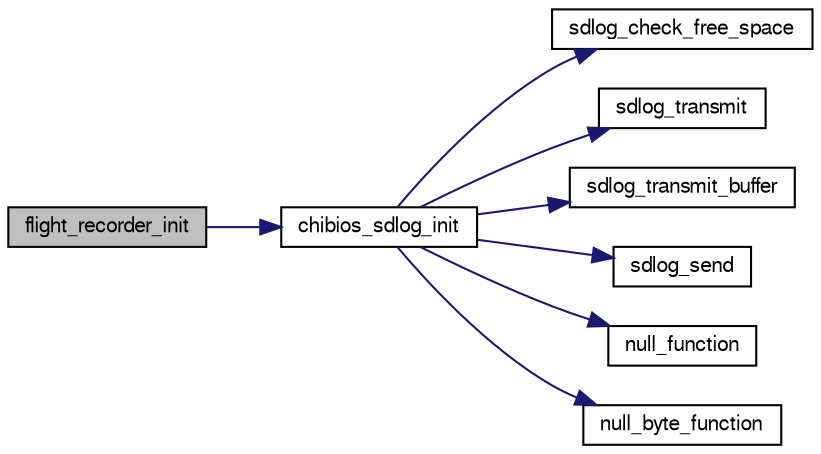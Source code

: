 digraph "flight_recorder_init"
{
  edge [fontname="FreeSans",fontsize="10",labelfontname="FreeSans",labelfontsize="10"];
  node [fontname="FreeSans",fontsize="10",shape=record];
  rankdir="LR";
  Node1 [label="flight_recorder_init",height=0.2,width=0.4,color="black", fillcolor="grey75", style="filled", fontcolor="black"];
  Node1 -> Node2 [color="midnightblue",fontsize="10",style="solid",fontname="FreeSans"];
  Node2 [label="chibios_sdlog_init",height=0.2,width=0.4,color="black", fillcolor="white", style="filled",URL="$sdlog__chibios_8c.html#ad094fe3bc7f2da71d85d09484e25bfe6",tooltip="init chibios_sdlog structure "];
  Node2 -> Node3 [color="midnightblue",fontsize="10",style="solid",fontname="FreeSans"];
  Node3 [label="sdlog_check_free_space",height=0.2,width=0.4,color="black", fillcolor="white", style="filled",URL="$sdlog__chibios_8c.html#a6e0212194e97b3ce260678d968a368e9"];
  Node2 -> Node4 [color="midnightblue",fontsize="10",style="solid",fontname="FreeSans"];
  Node4 [label="sdlog_transmit",height=0.2,width=0.4,color="black", fillcolor="white", style="filled",URL="$sdlog__chibios_8c.html#aa260ab24a61a46e8e9b30e3203f7e9e9"];
  Node2 -> Node5 [color="midnightblue",fontsize="10",style="solid",fontname="FreeSans"];
  Node5 [label="sdlog_transmit_buffer",height=0.2,width=0.4,color="black", fillcolor="white", style="filled",URL="$sdlog__chibios_8c.html#aebcb13d7628135e3381399568c2cf421"];
  Node2 -> Node6 [color="midnightblue",fontsize="10",style="solid",fontname="FreeSans"];
  Node6 [label="sdlog_send",height=0.2,width=0.4,color="black", fillcolor="white", style="filled",URL="$sdlog__chibios_8c.html#a0cbad7189fd56c4cf283bd9609efa119"];
  Node2 -> Node7 [color="midnightblue",fontsize="10",style="solid",fontname="FreeSans"];
  Node7 [label="null_function",height=0.2,width=0.4,color="black", fillcolor="white", style="filled",URL="$sdlog__chibios_8c.html#a1c0b1440f370ee93f605fcdcd6c98dca"];
  Node2 -> Node8 [color="midnightblue",fontsize="10",style="solid",fontname="FreeSans"];
  Node8 [label="null_byte_function",height=0.2,width=0.4,color="black", fillcolor="white", style="filled",URL="$sdlog__chibios_8c.html#ae827fbce2eaf501bd7097593c7036690"];
}
